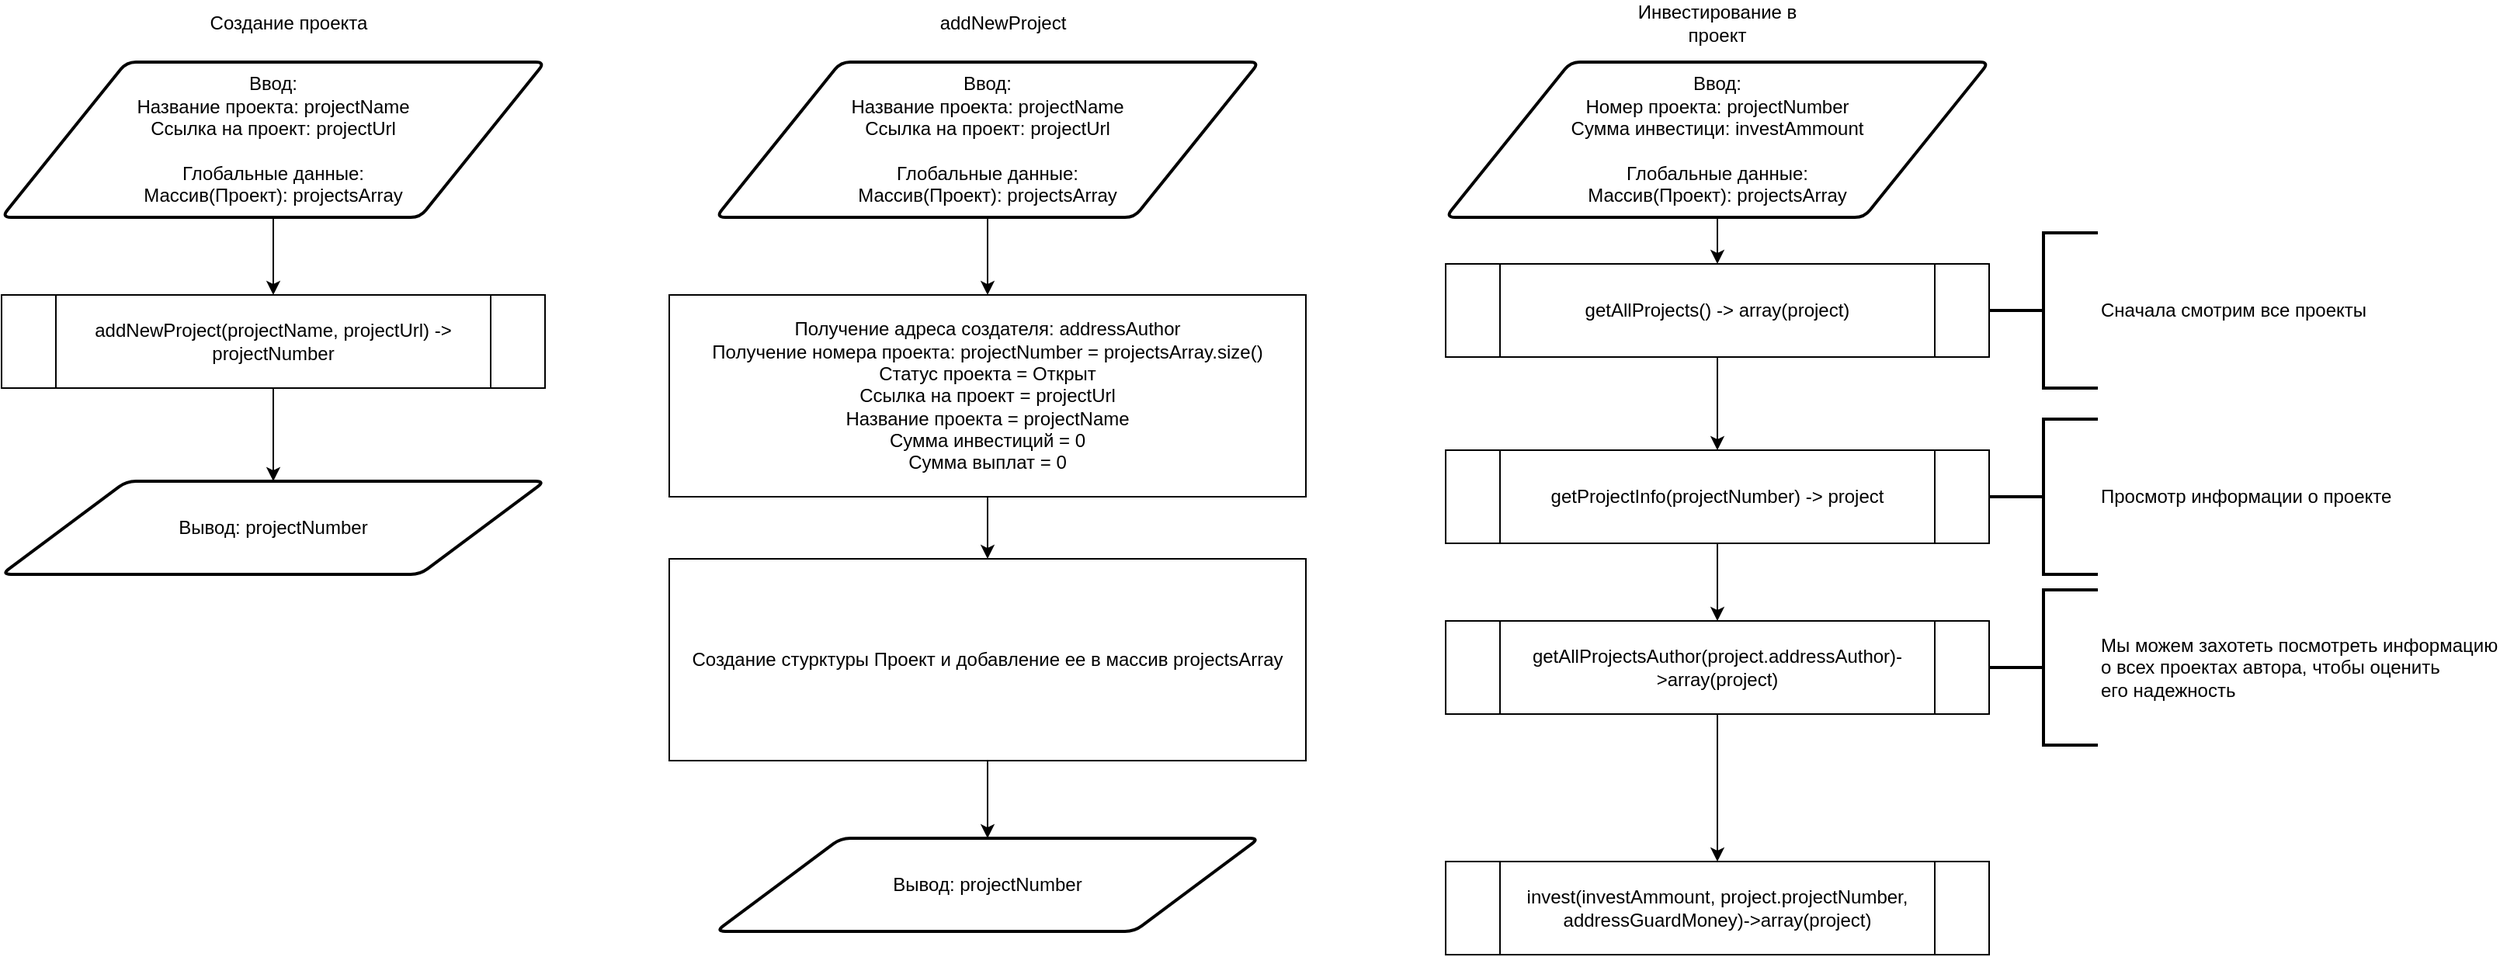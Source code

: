 <mxfile version="23.1.5" type="device">
  <diagram name="Страница — 1" id="wZLS3VO2oLWJ8G-E-Lle">
    <mxGraphModel dx="1195" dy="697" grid="1" gridSize="10" guides="1" tooltips="1" connect="1" arrows="1" fold="1" page="1" pageScale="1" pageWidth="827" pageHeight="1169" math="0" shadow="0">
      <root>
        <mxCell id="0" />
        <mxCell id="1" parent="0" />
        <mxCell id="eRXFTEGCuirWfFOPao4L-2" value="Создание проекта" style="text;html=1;align=center;verticalAlign=middle;whiteSpace=wrap;rounded=0;" vertex="1" parent="1">
          <mxGeometry x="250" width="110" height="30" as="geometry" />
        </mxCell>
        <mxCell id="eRXFTEGCuirWfFOPao4L-13" style="edgeStyle=orthogonalEdgeStyle;rounded=0;orthogonalLoop=1;jettySize=auto;html=1;entryX=0.5;entryY=0;entryDx=0;entryDy=0;" edge="1" parent="1" source="eRXFTEGCuirWfFOPao4L-3" target="eRXFTEGCuirWfFOPao4L-10">
          <mxGeometry relative="1" as="geometry" />
        </mxCell>
        <mxCell id="eRXFTEGCuirWfFOPao4L-3" value="Ввод: &lt;br&gt;Название проекта: projectName&lt;br&gt;Ссылка на проект: projectUrl&lt;br&gt;&lt;br&gt;Глобальные данные:&lt;br&gt;Массив(Проект): projectsArray" style="shape=parallelogram;html=1;strokeWidth=2;perimeter=parallelogramPerimeter;whiteSpace=wrap;rounded=1;arcSize=12;size=0.23;" vertex="1" parent="1">
          <mxGeometry x="120" y="40" width="350" height="100" as="geometry" />
        </mxCell>
        <mxCell id="eRXFTEGCuirWfFOPao4L-14" style="edgeStyle=orthogonalEdgeStyle;rounded=0;orthogonalLoop=1;jettySize=auto;html=1;entryX=0.5;entryY=0;entryDx=0;entryDy=0;" edge="1" parent="1" source="eRXFTEGCuirWfFOPao4L-10" target="eRXFTEGCuirWfFOPao4L-11">
          <mxGeometry relative="1" as="geometry" />
        </mxCell>
        <mxCell id="eRXFTEGCuirWfFOPao4L-10" value="addNewProject(projectName, projectUrl) -&amp;gt; projectNumber" style="shape=process;whiteSpace=wrap;html=1;backgroundOutline=1;" vertex="1" parent="1">
          <mxGeometry x="120" y="190" width="350" height="60" as="geometry" />
        </mxCell>
        <mxCell id="eRXFTEGCuirWfFOPao4L-11" value="Вывод: projectNumber" style="shape=parallelogram;html=1;strokeWidth=2;perimeter=parallelogramPerimeter;whiteSpace=wrap;rounded=1;arcSize=12;size=0.23;" vertex="1" parent="1">
          <mxGeometry x="120" y="310" width="350" height="60" as="geometry" />
        </mxCell>
        <mxCell id="eRXFTEGCuirWfFOPao4L-15" value="addNewProject" style="text;html=1;align=center;verticalAlign=middle;whiteSpace=wrap;rounded=0;" vertex="1" parent="1">
          <mxGeometry x="710" width="110" height="30" as="geometry" />
        </mxCell>
        <mxCell id="eRXFTEGCuirWfFOPao4L-16" style="edgeStyle=orthogonalEdgeStyle;rounded=0;orthogonalLoop=1;jettySize=auto;html=1;entryX=0.5;entryY=0;entryDx=0;entryDy=0;" edge="1" parent="1" source="eRXFTEGCuirWfFOPao4L-17" target="eRXFTEGCuirWfFOPao4L-22">
          <mxGeometry relative="1" as="geometry">
            <mxPoint x="755" y="190" as="targetPoint" />
          </mxGeometry>
        </mxCell>
        <mxCell id="eRXFTEGCuirWfFOPao4L-17" value="Ввод: &lt;br&gt;Название проекта: projectName&lt;br&gt;Ссылка на проект: projectUrl&lt;br&gt;&lt;br&gt;Глобальные данные:&lt;br&gt;Массив(Проект): projectsArray" style="shape=parallelogram;html=1;strokeWidth=2;perimeter=parallelogramPerimeter;whiteSpace=wrap;rounded=1;arcSize=12;size=0.23;" vertex="1" parent="1">
          <mxGeometry x="580" y="40" width="350" height="100" as="geometry" />
        </mxCell>
        <mxCell id="eRXFTEGCuirWfFOPao4L-24" style="edgeStyle=orthogonalEdgeStyle;rounded=0;orthogonalLoop=1;jettySize=auto;html=1;entryX=0.5;entryY=0;entryDx=0;entryDy=0;" edge="1" parent="1" source="eRXFTEGCuirWfFOPao4L-22" target="eRXFTEGCuirWfFOPao4L-23">
          <mxGeometry relative="1" as="geometry" />
        </mxCell>
        <mxCell id="eRXFTEGCuirWfFOPao4L-22" value="Получение адреса создателя: addressAuthor&lt;br&gt;Получение номера проекта: projectNumber = projectsArray.size()&lt;div&gt;Статус проекта = Открыт&lt;/div&gt;&lt;div&gt;Ссылка на проект = projectUrl&lt;/div&gt;&lt;div&gt;Название проекта = projectName&lt;/div&gt;&lt;div&gt;Сумма инвестиций = 0&lt;/div&gt;&lt;div&gt;Сумма выплат = 0&lt;/div&gt;" style="rounded=0;whiteSpace=wrap;html=1;" vertex="1" parent="1">
          <mxGeometry x="550" y="190" width="410" height="130" as="geometry" />
        </mxCell>
        <mxCell id="eRXFTEGCuirWfFOPao4L-26" style="edgeStyle=orthogonalEdgeStyle;rounded=0;orthogonalLoop=1;jettySize=auto;html=1;entryX=0.5;entryY=0;entryDx=0;entryDy=0;" edge="1" parent="1" source="eRXFTEGCuirWfFOPao4L-23" target="eRXFTEGCuirWfFOPao4L-25">
          <mxGeometry relative="1" as="geometry" />
        </mxCell>
        <mxCell id="eRXFTEGCuirWfFOPao4L-23" value="Создание стурктуры Проект и добавление ее в массив projectsArray" style="rounded=0;whiteSpace=wrap;html=1;" vertex="1" parent="1">
          <mxGeometry x="550" y="360" width="410" height="130" as="geometry" />
        </mxCell>
        <mxCell id="eRXFTEGCuirWfFOPao4L-25" value="Вывод: projectNumber" style="shape=parallelogram;html=1;strokeWidth=2;perimeter=parallelogramPerimeter;whiteSpace=wrap;rounded=1;arcSize=12;size=0.23;" vertex="1" parent="1">
          <mxGeometry x="580" y="540" width="350" height="60" as="geometry" />
        </mxCell>
        <mxCell id="eRXFTEGCuirWfFOPao4L-27" value="Инвестирование в проект" style="text;html=1;align=center;verticalAlign=middle;whiteSpace=wrap;rounded=0;" vertex="1" parent="1">
          <mxGeometry x="1170" width="110" height="30" as="geometry" />
        </mxCell>
        <mxCell id="eRXFTEGCuirWfFOPao4L-33" style="edgeStyle=orthogonalEdgeStyle;rounded=0;orthogonalLoop=1;jettySize=auto;html=1;entryX=0.5;entryY=0;entryDx=0;entryDy=0;" edge="1" parent="1" source="eRXFTEGCuirWfFOPao4L-29" target="eRXFTEGCuirWfFOPao4L-32">
          <mxGeometry relative="1" as="geometry" />
        </mxCell>
        <mxCell id="eRXFTEGCuirWfFOPao4L-29" value="getProjectInfo(projectNumber) -&amp;gt; project" style="shape=process;whiteSpace=wrap;html=1;backgroundOutline=1;" vertex="1" parent="1">
          <mxGeometry x="1050" y="290" width="350" height="60" as="geometry" />
        </mxCell>
        <mxCell id="eRXFTEGCuirWfFOPao4L-40" style="edgeStyle=orthogonalEdgeStyle;rounded=0;orthogonalLoop=1;jettySize=auto;html=1;entryX=0.5;entryY=0;entryDx=0;entryDy=0;" edge="1" parent="1" source="eRXFTEGCuirWfFOPao4L-30" target="eRXFTEGCuirWfFOPao4L-37">
          <mxGeometry relative="1" as="geometry" />
        </mxCell>
        <mxCell id="eRXFTEGCuirWfFOPao4L-30" value="Ввод: &lt;br&gt;Номер проекта: projectNumber&lt;br&gt;Сумма инвестици: investAmmount&lt;br&gt;&lt;br&gt;Глобальные данные:&lt;br&gt;Массив(Проект): projectsArray" style="shape=parallelogram;html=1;strokeWidth=2;perimeter=parallelogramPerimeter;whiteSpace=wrap;rounded=1;arcSize=12;size=0.23;" vertex="1" parent="1">
          <mxGeometry x="1050" y="40" width="350" height="100" as="geometry" />
        </mxCell>
        <mxCell id="eRXFTEGCuirWfFOPao4L-44" style="edgeStyle=orthogonalEdgeStyle;rounded=0;orthogonalLoop=1;jettySize=auto;html=1;entryX=0.5;entryY=0;entryDx=0;entryDy=0;" edge="1" parent="1" source="eRXFTEGCuirWfFOPao4L-32" target="eRXFTEGCuirWfFOPao4L-43">
          <mxGeometry relative="1" as="geometry" />
        </mxCell>
        <mxCell id="eRXFTEGCuirWfFOPao4L-32" value="getAllProjectsAuthor(project.addressAuthor)-&amp;gt;array(project)" style="shape=process;whiteSpace=wrap;html=1;backgroundOutline=1;" vertex="1" parent="1">
          <mxGeometry x="1050" y="400" width="350" height="60" as="geometry" />
        </mxCell>
        <mxCell id="eRXFTEGCuirWfFOPao4L-34" value="Просмотр информации о проекте" style="strokeWidth=2;html=1;shape=mxgraph.flowchart.annotation_2;align=left;labelPosition=right;pointerEvents=1;" vertex="1" parent="1">
          <mxGeometry x="1400" y="270" width="70" height="100" as="geometry" />
        </mxCell>
        <mxCell id="eRXFTEGCuirWfFOPao4L-35" value="Мы можем захотеть посмотреть информацию&lt;br&gt;о всех проектах автора, чтобы оценить&lt;br&gt;его надежность" style="strokeWidth=2;html=1;shape=mxgraph.flowchart.annotation_2;align=left;labelPosition=right;pointerEvents=1;" vertex="1" parent="1">
          <mxGeometry x="1400" y="380" width="70" height="100" as="geometry" />
        </mxCell>
        <mxCell id="eRXFTEGCuirWfFOPao4L-41" style="edgeStyle=orthogonalEdgeStyle;rounded=0;orthogonalLoop=1;jettySize=auto;html=1;entryX=0.5;entryY=0;entryDx=0;entryDy=0;" edge="1" parent="1" source="eRXFTEGCuirWfFOPao4L-37" target="eRXFTEGCuirWfFOPao4L-29">
          <mxGeometry relative="1" as="geometry" />
        </mxCell>
        <mxCell id="eRXFTEGCuirWfFOPao4L-37" value="getAllProjects() -&amp;gt; array(project)" style="shape=process;whiteSpace=wrap;html=1;backgroundOutline=1;" vertex="1" parent="1">
          <mxGeometry x="1050" y="170" width="350" height="60" as="geometry" />
        </mxCell>
        <mxCell id="eRXFTEGCuirWfFOPao4L-42" value="Сначала смотрим все проекты" style="strokeWidth=2;html=1;shape=mxgraph.flowchart.annotation_2;align=left;labelPosition=right;pointerEvents=1;" vertex="1" parent="1">
          <mxGeometry x="1400" y="150" width="70" height="100" as="geometry" />
        </mxCell>
        <mxCell id="eRXFTEGCuirWfFOPao4L-43" value="invest(investAmmount, project.projectNumber, addressGuardMoney)-&amp;gt;array(project)" style="shape=process;whiteSpace=wrap;html=1;backgroundOutline=1;" vertex="1" parent="1">
          <mxGeometry x="1050" y="555" width="350" height="60" as="geometry" />
        </mxCell>
      </root>
    </mxGraphModel>
  </diagram>
</mxfile>
